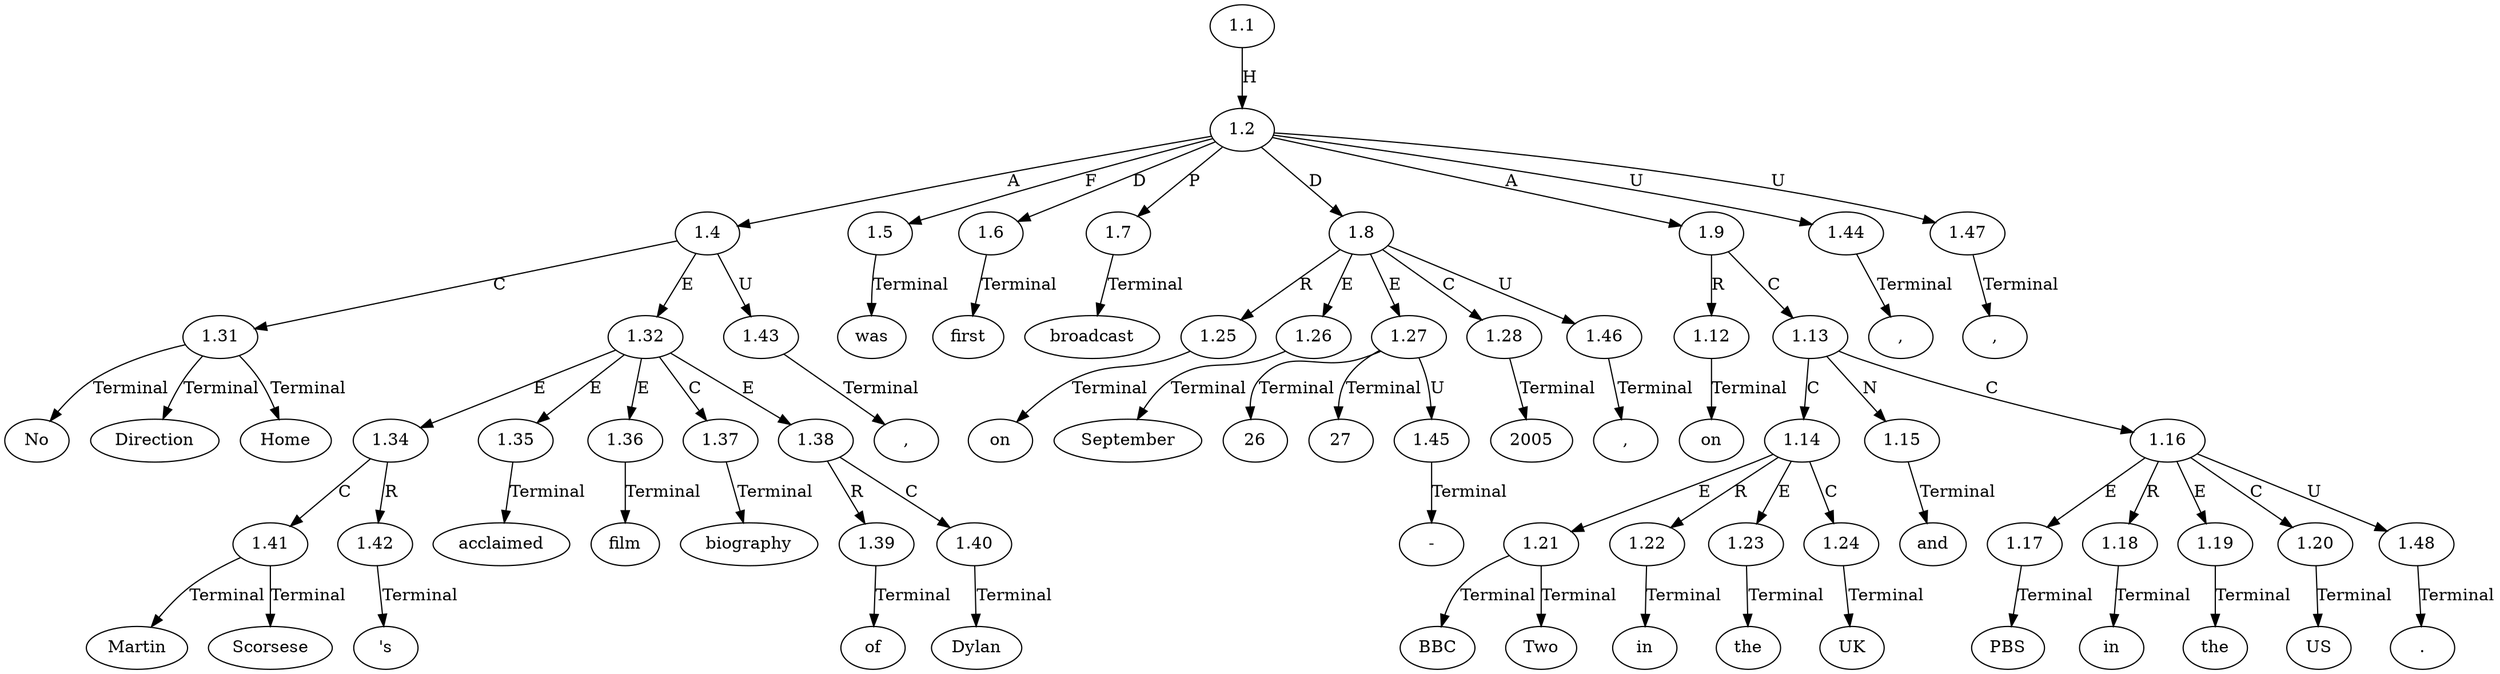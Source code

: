 // Graph
digraph {
	0.1 [label=No ordering=out]
	0.10 [label=biography ordering=out]
	0.11 [label=of ordering=out]
	0.12 [label=Dylan ordering=out]
	0.13 [label="," ordering=out]
	0.14 [label=was ordering=out]
	0.15 [label=first ordering=out]
	0.16 [label=broadcast ordering=out]
	0.17 [label=on ordering=out]
	0.18 [label=September ordering=out]
	0.19 [label=26 ordering=out]
	0.2 [label=Direction ordering=out]
	0.20 [label="-" ordering=out]
	0.21 [label=27 ordering=out]
	0.22 [label="," ordering=out]
	0.23 [label=2005 ordering=out]
	0.24 [label="," ordering=out]
	0.25 [label=on ordering=out]
	0.26 [label=BBC ordering=out]
	0.27 [label=Two ordering=out]
	0.28 [label=in ordering=out]
	0.29 [label=the ordering=out]
	0.3 [label=Home ordering=out]
	0.30 [label=UK ordering=out]
	0.31 [label=and ordering=out]
	0.32 [label=PBS ordering=out]
	0.33 [label=in ordering=out]
	0.34 [label=the ordering=out]
	0.35 [label=US ordering=out]
	0.36 [label="." ordering=out]
	0.4 [label="," ordering=out]
	0.5 [label=Martin ordering=out]
	0.6 [label=Scorsese ordering=out]
	0.7 [label="'s" ordering=out]
	0.8 [label=acclaimed ordering=out]
	0.9 [label=film ordering=out]
	1.1 [label=1.1 ordering=out]
	1.2 [label=1.2 ordering=out]
	1.4 [label=1.4 ordering=out]
	1.5 [label=1.5 ordering=out]
	1.6 [label=1.6 ordering=out]
	1.7 [label=1.7 ordering=out]
	1.8 [label=1.8 ordering=out]
	1.9 [label=1.9 ordering=out]
	1.12 [label=1.12 ordering=out]
	1.13 [label=1.13 ordering=out]
	1.14 [label=1.14 ordering=out]
	1.15 [label=1.15 ordering=out]
	1.16 [label=1.16 ordering=out]
	1.17 [label=1.17 ordering=out]
	1.18 [label=1.18 ordering=out]
	1.19 [label=1.19 ordering=out]
	1.20 [label=1.20 ordering=out]
	1.21 [label=1.21 ordering=out]
	1.22 [label=1.22 ordering=out]
	1.23 [label=1.23 ordering=out]
	1.24 [label=1.24 ordering=out]
	1.25 [label=1.25 ordering=out]
	1.26 [label=1.26 ordering=out]
	1.27 [label=1.27 ordering=out]
	1.28 [label=1.28 ordering=out]
	1.31 [label=1.31 ordering=out]
	1.32 [label=1.32 ordering=out]
	1.34 [label=1.34 ordering=out]
	1.35 [label=1.35 ordering=out]
	1.36 [label=1.36 ordering=out]
	1.37 [label=1.37 ordering=out]
	1.38 [label=1.38 ordering=out]
	1.39 [label=1.39 ordering=out]
	1.40 [label=1.40 ordering=out]
	1.41 [label=1.41 ordering=out]
	1.42 [label=1.42 ordering=out]
	1.43 [label=1.43 ordering=out]
	1.44 [label=1.44 ordering=out]
	1.45 [label=1.45 ordering=out]
	1.46 [label=1.46 ordering=out]
	1.47 [label=1.47 ordering=out]
	1.48 [label=1.48 ordering=out]
	1.1 -> 1.2 [label=H ordering=out]
	1.2 -> 1.4 [label=A ordering=out]
	1.2 -> 1.5 [label=F ordering=out]
	1.2 -> 1.6 [label=D ordering=out]
	1.2 -> 1.7 [label=P ordering=out]
	1.2 -> 1.8 [label=D ordering=out]
	1.2 -> 1.9 [label=A ordering=out]
	1.2 -> 1.44 [label=U ordering=out]
	1.2 -> 1.47 [label=U ordering=out]
	1.4 -> 1.31 [label=C ordering=out]
	1.4 -> 1.32 [label=E ordering=out]
	1.4 -> 1.43 [label=U ordering=out]
	1.5 -> 0.14 [label=Terminal ordering=out]
	1.6 -> 0.15 [label=Terminal ordering=out]
	1.7 -> 0.16 [label=Terminal ordering=out]
	1.8 -> 1.25 [label=R ordering=out]
	1.8 -> 1.26 [label=E ordering=out]
	1.8 -> 1.27 [label=E ordering=out]
	1.8 -> 1.28 [label=C ordering=out]
	1.8 -> 1.46 [label=U ordering=out]
	1.9 -> 1.12 [label=R ordering=out]
	1.9 -> 1.13 [label=C ordering=out]
	1.12 -> 0.25 [label=Terminal ordering=out]
	1.13 -> 1.14 [label=C ordering=out]
	1.13 -> 1.15 [label=N ordering=out]
	1.13 -> 1.16 [label=C ordering=out]
	1.14 -> 1.21 [label=E ordering=out]
	1.14 -> 1.22 [label=R ordering=out]
	1.14 -> 1.23 [label=E ordering=out]
	1.14 -> 1.24 [label=C ordering=out]
	1.15 -> 0.31 [label=Terminal ordering=out]
	1.16 -> 1.17 [label=E ordering=out]
	1.16 -> 1.18 [label=R ordering=out]
	1.16 -> 1.19 [label=E ordering=out]
	1.16 -> 1.20 [label=C ordering=out]
	1.16 -> 1.48 [label=U ordering=out]
	1.17 -> 0.32 [label=Terminal ordering=out]
	1.18 -> 0.33 [label=Terminal ordering=out]
	1.19 -> 0.34 [label=Terminal ordering=out]
	1.20 -> 0.35 [label=Terminal ordering=out]
	1.21 -> 0.26 [label=Terminal ordering=out]
	1.21 -> 0.27 [label=Terminal ordering=out]
	1.22 -> 0.28 [label=Terminal ordering=out]
	1.23 -> 0.29 [label=Terminal ordering=out]
	1.24 -> 0.30 [label=Terminal ordering=out]
	1.25 -> 0.17 [label=Terminal ordering=out]
	1.26 -> 0.18 [label=Terminal ordering=out]
	1.27 -> 0.19 [label=Terminal ordering=out]
	1.27 -> 0.21 [label=Terminal ordering=out]
	1.27 -> 1.45 [label=U ordering=out]
	1.28 -> 0.23 [label=Terminal ordering=out]
	1.31 -> 0.1 [label=Terminal ordering=out]
	1.31 -> 0.2 [label=Terminal ordering=out]
	1.31 -> 0.3 [label=Terminal ordering=out]
	1.32 -> 1.34 [label=E ordering=out]
	1.32 -> 1.35 [label=E ordering=out]
	1.32 -> 1.36 [label=E ordering=out]
	1.32 -> 1.37 [label=C ordering=out]
	1.32 -> 1.38 [label=E ordering=out]
	1.34 -> 1.41 [label=C ordering=out]
	1.34 -> 1.42 [label=R ordering=out]
	1.35 -> 0.8 [label=Terminal ordering=out]
	1.36 -> 0.9 [label=Terminal ordering=out]
	1.37 -> 0.10 [label=Terminal ordering=out]
	1.38 -> 1.39 [label=R ordering=out]
	1.38 -> 1.40 [label=C ordering=out]
	1.39 -> 0.11 [label=Terminal ordering=out]
	1.40 -> 0.12 [label=Terminal ordering=out]
	1.41 -> 0.5 [label=Terminal ordering=out]
	1.41 -> 0.6 [label=Terminal ordering=out]
	1.42 -> 0.7 [label=Terminal ordering=out]
	1.43 -> 0.4 [label=Terminal ordering=out]
	1.44 -> 0.13 [label=Terminal ordering=out]
	1.45 -> 0.20 [label=Terminal ordering=out]
	1.46 -> 0.22 [label=Terminal ordering=out]
	1.47 -> 0.24 [label=Terminal ordering=out]
	1.48 -> 0.36 [label=Terminal ordering=out]
}
